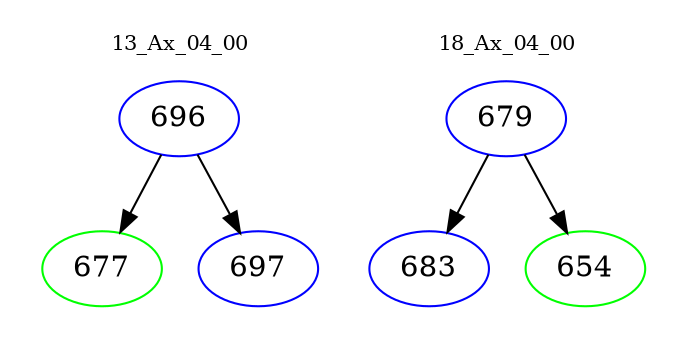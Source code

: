 digraph{
subgraph cluster_0 {
color = white
label = "13_Ax_04_00";
fontsize=10;
T0_696 [label="696", color="blue"]
T0_696 -> T0_677 [color="black"]
T0_677 [label="677", color="green"]
T0_696 -> T0_697 [color="black"]
T0_697 [label="697", color="blue"]
}
subgraph cluster_1 {
color = white
label = "18_Ax_04_00";
fontsize=10;
T1_679 [label="679", color="blue"]
T1_679 -> T1_683 [color="black"]
T1_683 [label="683", color="blue"]
T1_679 -> T1_654 [color="black"]
T1_654 [label="654", color="green"]
}
}
